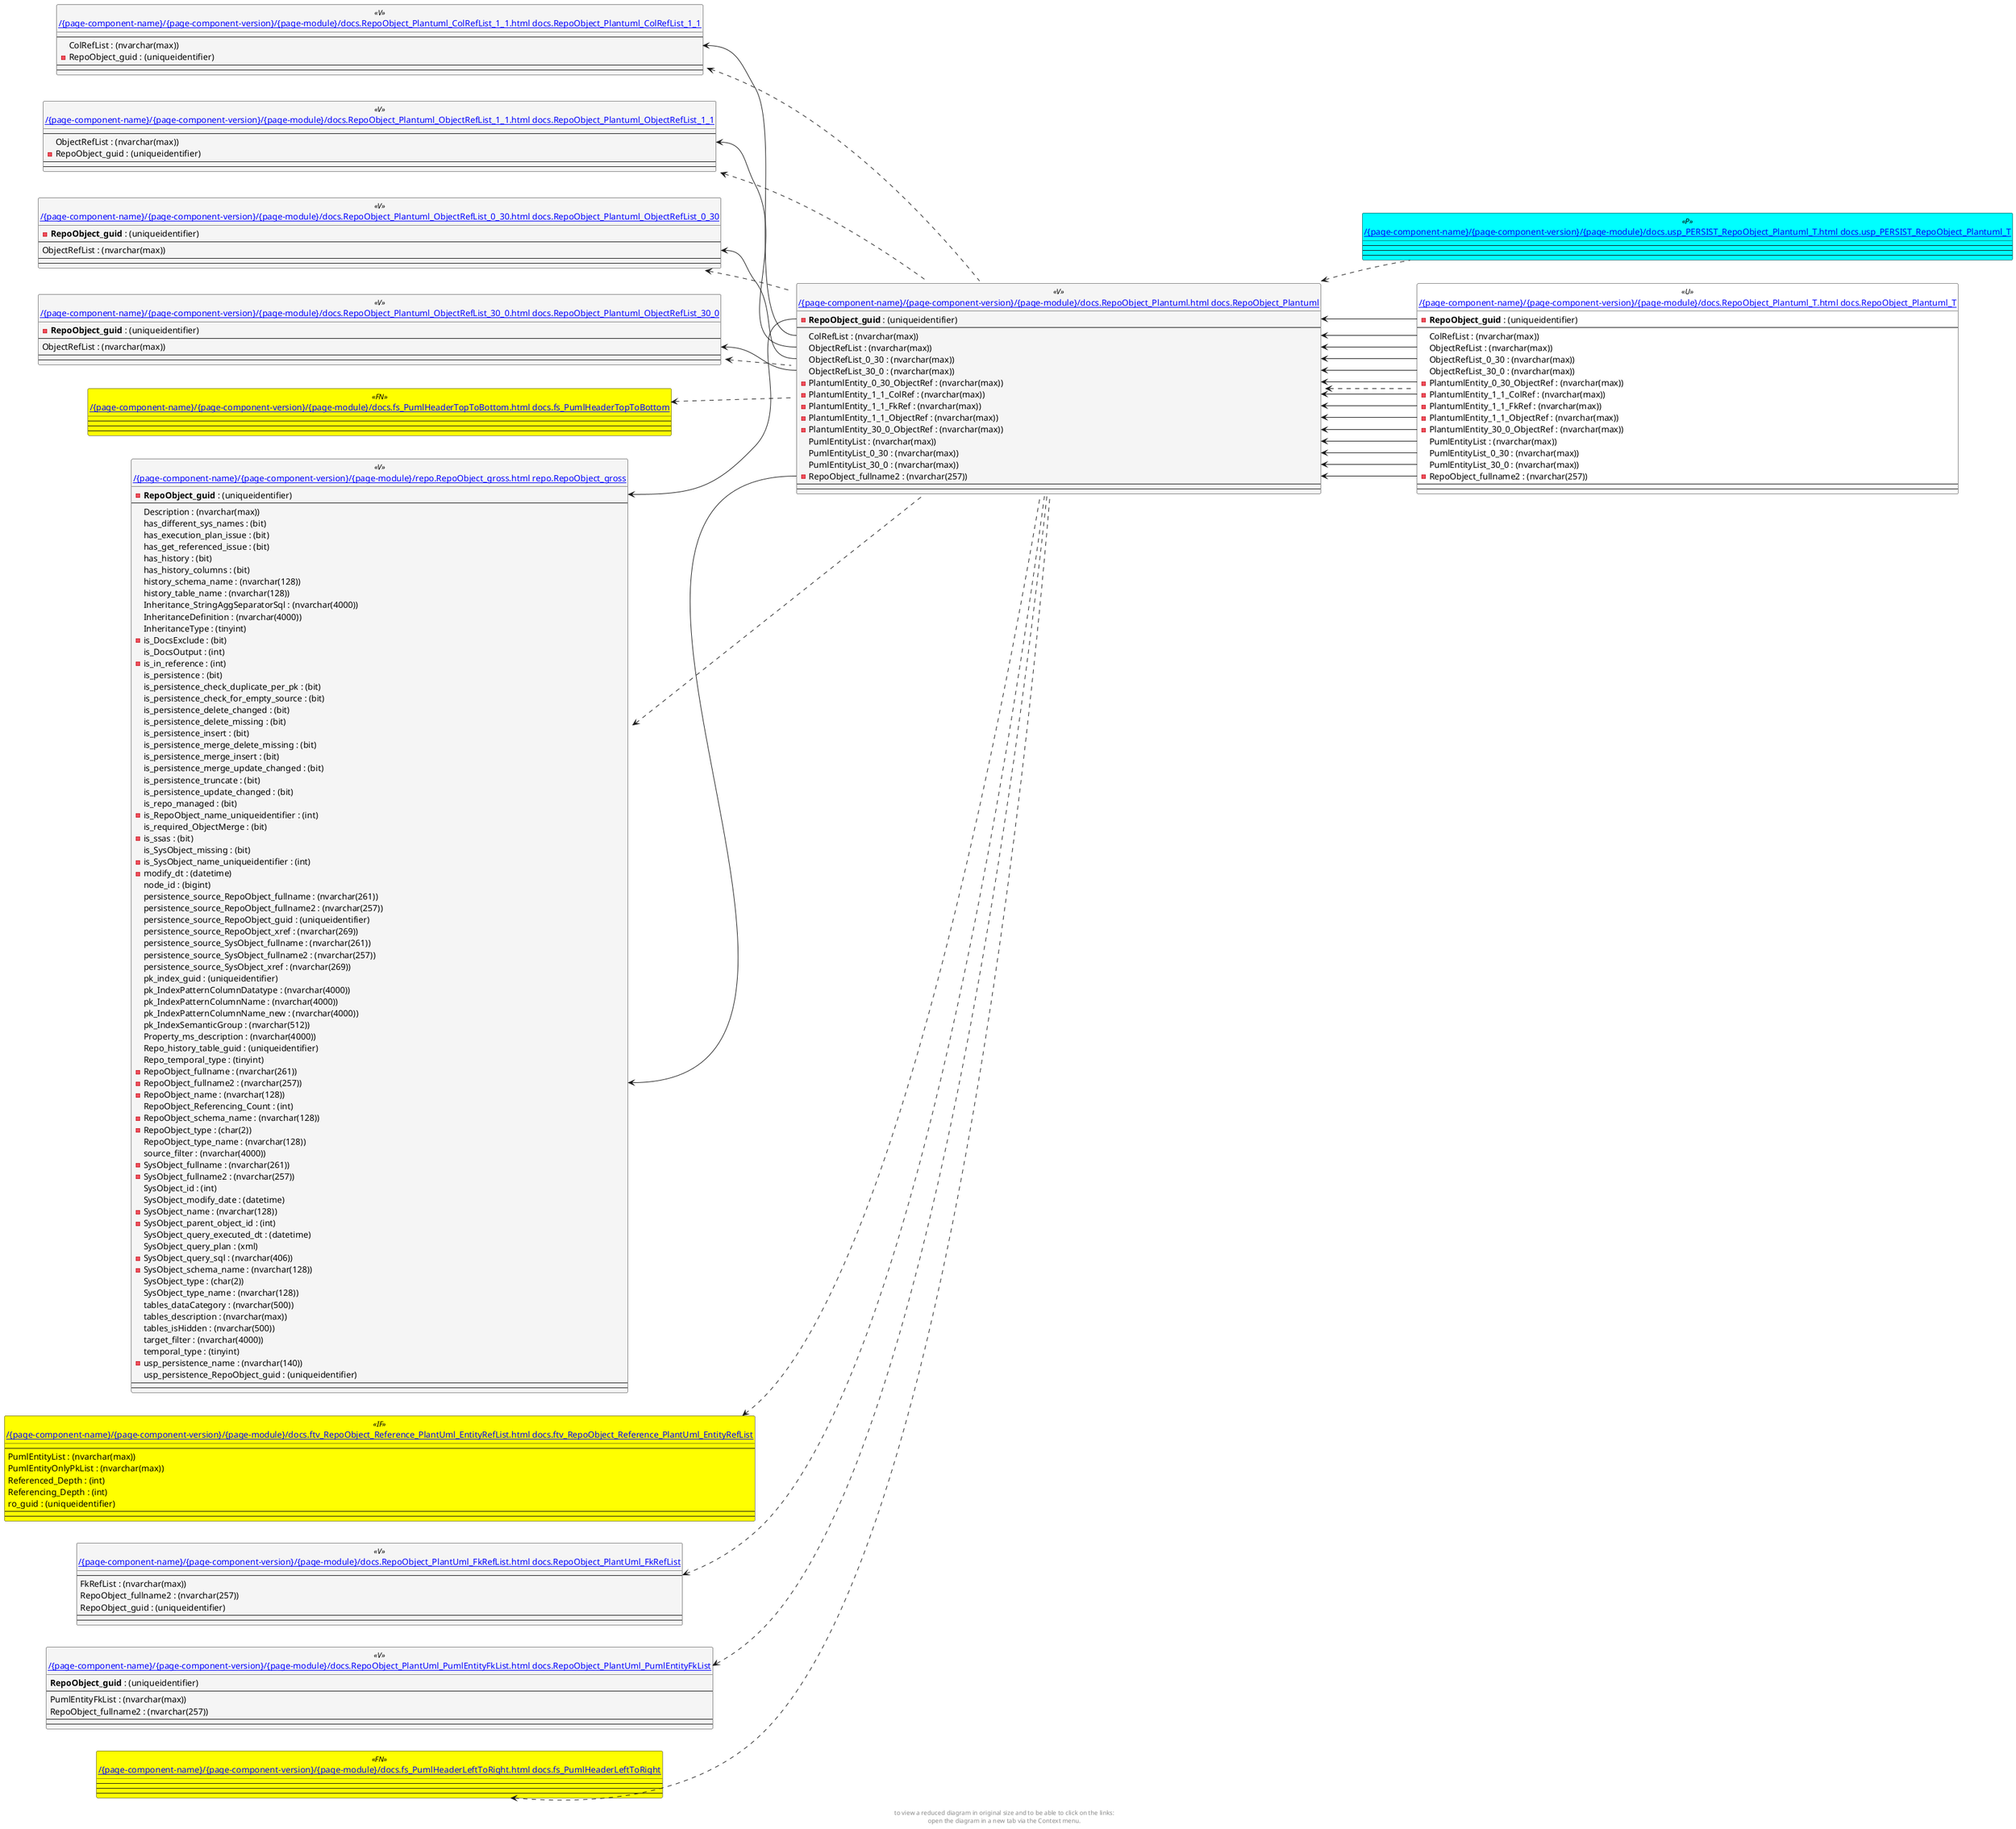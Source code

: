 @startuml
left to right direction
'top to bottom direction
hide circle
'avoide "." issues:
set namespaceSeparator none


skinparam class {
  BackgroundColor White
  BackgroundColor<<FN>> Yellow
  BackgroundColor<<FS>> Yellow
  BackgroundColor<<FT>> LightGray
  BackgroundColor<<IF>> Yellow
  BackgroundColor<<IS>> Yellow
  BackgroundColor<<P>> Aqua
  BackgroundColor<<PC>> Aqua
  BackgroundColor<<SN>> Yellow
  BackgroundColor<<SO>> SlateBlue
  BackgroundColor<<TF>> LightGray
  BackgroundColor<<TR>> Tomato
  BackgroundColor<<U>> White
  BackgroundColor<<V>> WhiteSmoke
  BackgroundColor<<X>> Aqua
}


entity "[[{site-url}/{page-component-name}/{page-component-version}/{page-module}/docs.fs_PumlHeaderLeftToRight.html docs.fs_PumlHeaderLeftToRight]]" as docs.fs_PumlHeaderLeftToRight << FN >> {
  --
  --
  --
}

entity "[[{site-url}/{page-component-name}/{page-component-version}/{page-module}/docs.fs_PumlHeaderTopToBottom.html docs.fs_PumlHeaderTopToBottom]]" as docs.fs_PumlHeaderTopToBottom << FN >> {
  --
  --
  --
}

entity "[[{site-url}/{page-component-name}/{page-component-version}/{page-module}/docs.ftv_RepoObject_Reference_PlantUml_EntityRefList.html docs.ftv_RepoObject_Reference_PlantUml_EntityRefList]]" as docs.ftv_RepoObject_Reference_PlantUml_EntityRefList << IF >> {
  --
  PumlEntityList : (nvarchar(max))
  PumlEntityOnlyPkList : (nvarchar(max))
  Referenced_Depth : (int)
  Referencing_Depth : (int)
  ro_guid : (uniqueidentifier)
  --
  --
}

entity "[[{site-url}/{page-component-name}/{page-component-version}/{page-module}/docs.RepoObject_Plantuml.html docs.RepoObject_Plantuml]]" as docs.RepoObject_Plantuml << V >> {
  - **RepoObject_guid** : (uniqueidentifier)
  --
  ColRefList : (nvarchar(max))
  ObjectRefList : (nvarchar(max))
  ObjectRefList_0_30 : (nvarchar(max))
  ObjectRefList_30_0 : (nvarchar(max))
  - PlantumlEntity_0_30_ObjectRef : (nvarchar(max))
  - PlantumlEntity_1_1_ColRef : (nvarchar(max))
  - PlantumlEntity_1_1_FkRef : (nvarchar(max))
  - PlantumlEntity_1_1_ObjectRef : (nvarchar(max))
  - PlantumlEntity_30_0_ObjectRef : (nvarchar(max))
  PumlEntityList : (nvarchar(max))
  PumlEntityList_0_30 : (nvarchar(max))
  PumlEntityList_30_0 : (nvarchar(max))
  - RepoObject_fullname2 : (nvarchar(257))
  --
  --
}

entity "[[{site-url}/{page-component-name}/{page-component-version}/{page-module}/docs.RepoObject_Plantuml_ColRefList_1_1.html docs.RepoObject_Plantuml_ColRefList_1_1]]" as docs.RepoObject_Plantuml_ColRefList_1_1 << V >> {
  --
  ColRefList : (nvarchar(max))
  - RepoObject_guid : (uniqueidentifier)
  --
  --
}

entity "[[{site-url}/{page-component-name}/{page-component-version}/{page-module}/docs.RepoObject_PlantUml_FkRefList.html docs.RepoObject_PlantUml_FkRefList]]" as docs.RepoObject_PlantUml_FkRefList << V >> {
  --
  FkRefList : (nvarchar(max))
  RepoObject_fullname2 : (nvarchar(257))
  RepoObject_guid : (uniqueidentifier)
  --
  --
}

entity "[[{site-url}/{page-component-name}/{page-component-version}/{page-module}/docs.RepoObject_Plantuml_ObjectRefList_0_30.html docs.RepoObject_Plantuml_ObjectRefList_0_30]]" as docs.RepoObject_Plantuml_ObjectRefList_0_30 << V >> {
  - **RepoObject_guid** : (uniqueidentifier)
  --
  ObjectRefList : (nvarchar(max))
  --
  --
}

entity "[[{site-url}/{page-component-name}/{page-component-version}/{page-module}/docs.RepoObject_Plantuml_ObjectRefList_1_1.html docs.RepoObject_Plantuml_ObjectRefList_1_1]]" as docs.RepoObject_Plantuml_ObjectRefList_1_1 << V >> {
  --
  ObjectRefList : (nvarchar(max))
  - RepoObject_guid : (uniqueidentifier)
  --
  --
}

entity "[[{site-url}/{page-component-name}/{page-component-version}/{page-module}/docs.RepoObject_Plantuml_ObjectRefList_30_0.html docs.RepoObject_Plantuml_ObjectRefList_30_0]]" as docs.RepoObject_Plantuml_ObjectRefList_30_0 << V >> {
  - **RepoObject_guid** : (uniqueidentifier)
  --
  ObjectRefList : (nvarchar(max))
  --
  --
}

entity "[[{site-url}/{page-component-name}/{page-component-version}/{page-module}/docs.RepoObject_PlantUml_PumlEntityFkList.html docs.RepoObject_PlantUml_PumlEntityFkList]]" as docs.RepoObject_PlantUml_PumlEntityFkList << V >> {
  **RepoObject_guid** : (uniqueidentifier)
  --
  PumlEntityFkList : (nvarchar(max))
  RepoObject_fullname2 : (nvarchar(257))
  --
  --
}

entity "[[{site-url}/{page-component-name}/{page-component-version}/{page-module}/docs.RepoObject_Plantuml_T.html docs.RepoObject_Plantuml_T]]" as docs.RepoObject_Plantuml_T << U >> {
  - **RepoObject_guid** : (uniqueidentifier)
  --
  ColRefList : (nvarchar(max))
  ObjectRefList : (nvarchar(max))
  ObjectRefList_0_30 : (nvarchar(max))
  ObjectRefList_30_0 : (nvarchar(max))
  - PlantumlEntity_0_30_ObjectRef : (nvarchar(max))
  - PlantumlEntity_1_1_ColRef : (nvarchar(max))
  - PlantumlEntity_1_1_FkRef : (nvarchar(max))
  - PlantumlEntity_1_1_ObjectRef : (nvarchar(max))
  - PlantumlEntity_30_0_ObjectRef : (nvarchar(max))
  PumlEntityList : (nvarchar(max))
  PumlEntityList_0_30 : (nvarchar(max))
  PumlEntityList_30_0 : (nvarchar(max))
  - RepoObject_fullname2 : (nvarchar(257))
  --
  --
}

entity "[[{site-url}/{page-component-name}/{page-component-version}/{page-module}/docs.usp_PERSIST_RepoObject_Plantuml_T.html docs.usp_PERSIST_RepoObject_Plantuml_T]]" as docs.usp_PERSIST_RepoObject_Plantuml_T << P >> {
  --
  --
  --
}

entity "[[{site-url}/{page-component-name}/{page-component-version}/{page-module}/repo.RepoObject_gross.html repo.RepoObject_gross]]" as repo.RepoObject_gross << V >> {
  - **RepoObject_guid** : (uniqueidentifier)
  --
  Description : (nvarchar(max))
  has_different_sys_names : (bit)
  has_execution_plan_issue : (bit)
  has_get_referenced_issue : (bit)
  has_history : (bit)
  has_history_columns : (bit)
  history_schema_name : (nvarchar(128))
  history_table_name : (nvarchar(128))
  Inheritance_StringAggSeparatorSql : (nvarchar(4000))
  InheritanceDefinition : (nvarchar(4000))
  InheritanceType : (tinyint)
  - is_DocsExclude : (bit)
  is_DocsOutput : (int)
  - is_in_reference : (int)
  is_persistence : (bit)
  is_persistence_check_duplicate_per_pk : (bit)
  is_persistence_check_for_empty_source : (bit)
  is_persistence_delete_changed : (bit)
  is_persistence_delete_missing : (bit)
  is_persistence_insert : (bit)
  is_persistence_merge_delete_missing : (bit)
  is_persistence_merge_insert : (bit)
  is_persistence_merge_update_changed : (bit)
  is_persistence_truncate : (bit)
  is_persistence_update_changed : (bit)
  is_repo_managed : (bit)
  - is_RepoObject_name_uniqueidentifier : (int)
  is_required_ObjectMerge : (bit)
  - is_ssas : (bit)
  is_SysObject_missing : (bit)
  - is_SysObject_name_uniqueidentifier : (int)
  - modify_dt : (datetime)
  node_id : (bigint)
  persistence_source_RepoObject_fullname : (nvarchar(261))
  persistence_source_RepoObject_fullname2 : (nvarchar(257))
  persistence_source_RepoObject_guid : (uniqueidentifier)
  persistence_source_RepoObject_xref : (nvarchar(269))
  persistence_source_SysObject_fullname : (nvarchar(261))
  persistence_source_SysObject_fullname2 : (nvarchar(257))
  persistence_source_SysObject_xref : (nvarchar(269))
  pk_index_guid : (uniqueidentifier)
  pk_IndexPatternColumnDatatype : (nvarchar(4000))
  pk_IndexPatternColumnName : (nvarchar(4000))
  pk_IndexPatternColumnName_new : (nvarchar(4000))
  pk_IndexSemanticGroup : (nvarchar(512))
  Property_ms_description : (nvarchar(4000))
  Repo_history_table_guid : (uniqueidentifier)
  Repo_temporal_type : (tinyint)
  - RepoObject_fullname : (nvarchar(261))
  - RepoObject_fullname2 : (nvarchar(257))
  - RepoObject_name : (nvarchar(128))
  RepoObject_Referencing_Count : (int)
  - RepoObject_schema_name : (nvarchar(128))
  - RepoObject_type : (char(2))
  RepoObject_type_name : (nvarchar(128))
  source_filter : (nvarchar(4000))
  - SysObject_fullname : (nvarchar(261))
  - SysObject_fullname2 : (nvarchar(257))
  SysObject_id : (int)
  SysObject_modify_date : (datetime)
  - SysObject_name : (nvarchar(128))
  - SysObject_parent_object_id : (int)
  SysObject_query_executed_dt : (datetime)
  SysObject_query_plan : (xml)
  - SysObject_query_sql : (nvarchar(406))
  - SysObject_schema_name : (nvarchar(128))
  SysObject_type : (char(2))
  SysObject_type_name : (nvarchar(128))
  tables_dataCategory : (nvarchar(500))
  tables_description : (nvarchar(max))
  tables_isHidden : (nvarchar(500))
  target_filter : (nvarchar(4000))
  temporal_type : (tinyint)
  - usp_persistence_name : (nvarchar(140))
  usp_persistence_RepoObject_guid : (uniqueidentifier)
  --
  --
}

docs.fs_PumlHeaderLeftToRight <.. docs.RepoObject_Plantuml
docs.fs_PumlHeaderTopToBottom <.. docs.RepoObject_Plantuml
docs.ftv_RepoObject_Reference_PlantUml_EntityRefList <.. docs.RepoObject_Plantuml
docs.RepoObject_Plantuml <.. docs.RepoObject_Plantuml_T
docs.RepoObject_Plantuml <.. docs.usp_PERSIST_RepoObject_Plantuml_T
docs.RepoObject_Plantuml_ColRefList_1_1 <.. docs.RepoObject_Plantuml
docs.RepoObject_PlantUml_FkRefList <.. docs.RepoObject_Plantuml
docs.RepoObject_Plantuml_ObjectRefList_0_30 <.. docs.RepoObject_Plantuml
docs.RepoObject_Plantuml_ObjectRefList_1_1 <.. docs.RepoObject_Plantuml
docs.RepoObject_Plantuml_ObjectRefList_30_0 <.. docs.RepoObject_Plantuml
docs.RepoObject_PlantUml_PumlEntityFkList <.. docs.RepoObject_Plantuml
repo.RepoObject_gross <.. docs.RepoObject_Plantuml
docs.RepoObject_Plantuml::ColRefList <-- docs.RepoObject_Plantuml_T::ColRefList
docs.RepoObject_Plantuml::ObjectRefList <-- docs.RepoObject_Plantuml_T::ObjectRefList
docs.RepoObject_Plantuml::ObjectRefList_0_30 <-- docs.RepoObject_Plantuml_T::ObjectRefList_0_30
docs.RepoObject_Plantuml::ObjectRefList_30_0 <-- docs.RepoObject_Plantuml_T::ObjectRefList_30_0
docs.RepoObject_Plantuml::PlantumlEntity_0_30_ObjectRef <-- docs.RepoObject_Plantuml_T::PlantumlEntity_0_30_ObjectRef
docs.RepoObject_Plantuml::PlantumlEntity_1_1_ColRef <-- docs.RepoObject_Plantuml_T::PlantumlEntity_1_1_ColRef
docs.RepoObject_Plantuml::PlantumlEntity_1_1_FkRef <-- docs.RepoObject_Plantuml_T::PlantumlEntity_1_1_FkRef
docs.RepoObject_Plantuml::PlantumlEntity_1_1_ObjectRef <-- docs.RepoObject_Plantuml_T::PlantumlEntity_1_1_ObjectRef
docs.RepoObject_Plantuml::PlantumlEntity_30_0_ObjectRef <-- docs.RepoObject_Plantuml_T::PlantumlEntity_30_0_ObjectRef
docs.RepoObject_Plantuml::PumlEntityList <-- docs.RepoObject_Plantuml_T::PumlEntityList
docs.RepoObject_Plantuml::PumlEntityList_0_30 <-- docs.RepoObject_Plantuml_T::PumlEntityList_0_30
docs.RepoObject_Plantuml::PumlEntityList_30_0 <-- docs.RepoObject_Plantuml_T::PumlEntityList_30_0
docs.RepoObject_Plantuml::RepoObject_fullname2 <-- docs.RepoObject_Plantuml_T::RepoObject_fullname2
docs.RepoObject_Plantuml::RepoObject_guid <-- docs.RepoObject_Plantuml_T::RepoObject_guid
docs.RepoObject_Plantuml_ColRefList_1_1::ColRefList <-- docs.RepoObject_Plantuml::ColRefList
docs.RepoObject_Plantuml_ObjectRefList_0_30::ObjectRefList <-- docs.RepoObject_Plantuml::ObjectRefList_0_30
docs.RepoObject_Plantuml_ObjectRefList_1_1::ObjectRefList <-- docs.RepoObject_Plantuml::ObjectRefList
docs.RepoObject_Plantuml_ObjectRefList_30_0::ObjectRefList <-- docs.RepoObject_Plantuml::ObjectRefList_30_0
repo.RepoObject_gross::RepoObject_fullname2 <-- docs.RepoObject_Plantuml::RepoObject_fullname2
repo.RepoObject_gross::RepoObject_guid <-- docs.RepoObject_Plantuml::RepoObject_guid
footer
to view a reduced diagram in original size and to be able to click on the links:
open the diagram in a new tab via the Context menu.
end footer

@enduml

